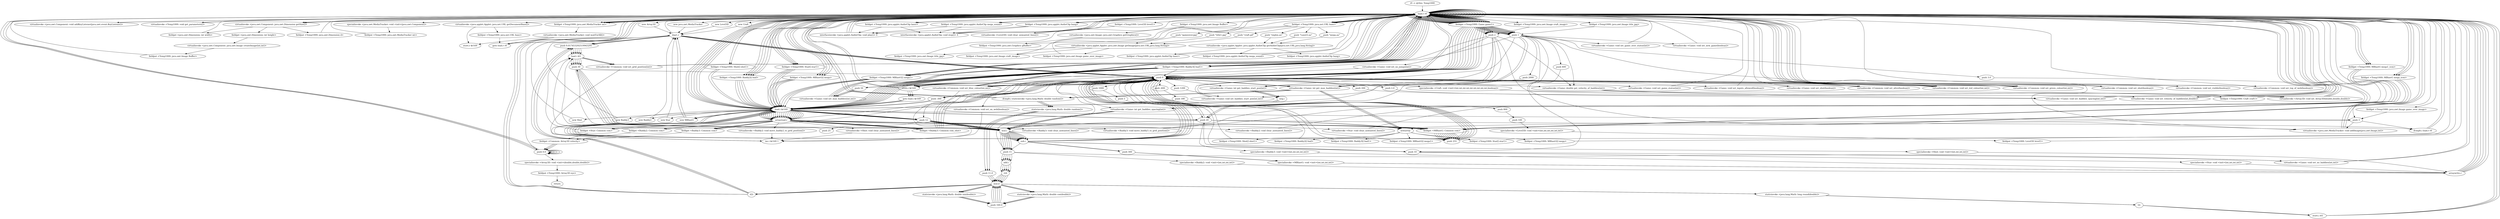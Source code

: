 digraph "" {
    "r0 := @this: Temp1000"
    "load.r r0"
    "r0 := @this: Temp1000"->"load.r r0";
    "load.r r0"->"load.r r0";
    "load.r r0"->"load.r r0";
    "virtualinvoke <java.awt.Component: java.awt.Dimension getSize()>"
    "load.r r0"->"virtualinvoke <java.awt.Component: java.awt.Dimension getSize()>";
    "fieldget <java.awt.Dimension: int width>"
    "virtualinvoke <java.awt.Component: java.awt.Dimension getSize()>"->"fieldget <java.awt.Dimension: int width>";
    "fieldget <java.awt.Dimension: int width>"->"load.r r0";
    "load.r r0"->"virtualinvoke <java.awt.Component: java.awt.Dimension getSize()>";
    "fieldget <java.awt.Dimension: int height>"
    "virtualinvoke <java.awt.Component: java.awt.Dimension getSize()>"->"fieldget <java.awt.Dimension: int height>";
    "virtualinvoke <java.awt.Component: java.awt.Image createImage(int,int)>"
    "fieldget <java.awt.Dimension: int height>"->"virtualinvoke <java.awt.Component: java.awt.Image createImage(int,int)>";
    "fieldput <Temp1000: java.awt.Image Buffer>"
    "virtualinvoke <java.awt.Component: java.awt.Image createImage(int,int)>"->"fieldput <Temp1000: java.awt.Image Buffer>";
    "fieldput <Temp1000: java.awt.Image Buffer>"->"load.r r0";
    "load.r r0"->"load.r r0";
    "fieldget <Temp1000: java.awt.Image Buffer>"
    "load.r r0"->"fieldget <Temp1000: java.awt.Image Buffer>";
    "virtualinvoke <java.awt.Image: java.awt.Graphics getGraphics()>"
    "fieldget <Temp1000: java.awt.Image Buffer>"->"virtualinvoke <java.awt.Image: java.awt.Graphics getGraphics()>";
    "fieldput <Temp1000: java.awt.Graphics gBuffer>"
    "virtualinvoke <java.awt.Image: java.awt.Graphics getGraphics()>"->"fieldput <Temp1000: java.awt.Graphics gBuffer>";
    "fieldput <Temp1000: java.awt.Graphics gBuffer>"->"load.r r0";
    "load.r r0"->"load.r r0";
    "virtualinvoke <java.awt.Component: void addKeyListener(java.awt.event.KeyListener)>"
    "load.r r0"->"virtualinvoke <java.awt.Component: void addKeyListener(java.awt.event.KeyListener)>";
    "virtualinvoke <java.awt.Component: void addKeyListener(java.awt.event.KeyListener)>"->"load.r r0";
    "virtualinvoke <Temp1000: void get_parameters()>"
    "load.r r0"->"virtualinvoke <Temp1000: void get_parameters()>";
    "virtualinvoke <Temp1000: void get_parameters()>"->"load.r r0";
    "new java.awt.MediaTracker"
    "load.r r0"->"new java.awt.MediaTracker";
    "dup1.r"
    "new java.awt.MediaTracker"->"dup1.r";
    "dup1.r"->"load.r r0";
    "specialinvoke <java.awt.MediaTracker: void <init>(java.awt.Component)>"
    "load.r r0"->"specialinvoke <java.awt.MediaTracker: void <init>(java.awt.Component)>";
    "fieldput <Temp1000: java.awt.MediaTracker mt>"
    "specialinvoke <java.awt.MediaTracker: void <init>(java.awt.Component)>"->"fieldput <Temp1000: java.awt.MediaTracker mt>";
    "fieldput <Temp1000: java.awt.MediaTracker mt>"->"load.r r0";
    "load.r r0"->"load.r r0";
    "virtualinvoke <java.applet.Applet: java.net.URL getDocumentBase()>"
    "load.r r0"->"virtualinvoke <java.applet.Applet: java.net.URL getDocumentBase()>";
    "fieldput <Temp1000: java.net.URL base>"
    "virtualinvoke <java.applet.Applet: java.net.URL getDocumentBase()>"->"fieldput <Temp1000: java.net.URL base>";
    "goto load.r r0"
    "fieldput <Temp1000: java.net.URL base>"->"goto load.r r0";
    "goto load.r r0"->"load.r r0";
    "load.r r0"->"load.r r0";
    "load.r r0"->"load.r r0";
    "fieldget <Temp1000: java.net.URL base>"
    "load.r r0"->"fieldget <Temp1000: java.net.URL base>";
    "push \"title1.jpg\""
    "fieldget <Temp1000: java.net.URL base>"->"push \"title1.jpg\"";
    "virtualinvoke <java.applet.Applet: java.awt.Image getImage(java.net.URL,java.lang.String)>"
    "push \"title1.jpg\""->"virtualinvoke <java.applet.Applet: java.awt.Image getImage(java.net.URL,java.lang.String)>";
    "fieldput <Temp1000: java.awt.Image title_jpg>"
    "virtualinvoke <java.applet.Applet: java.awt.Image getImage(java.net.URL,java.lang.String)>"->"fieldput <Temp1000: java.awt.Image title_jpg>";
    "fieldput <Temp1000: java.awt.Image title_jpg>"->"load.r r0";
    "load.r r0"->"load.r r0";
    "load.r r0"->"load.r r0";
    "load.r r0"->"fieldget <Temp1000: java.net.URL base>";
    "push \"craft.gif\""
    "fieldget <Temp1000: java.net.URL base>"->"push \"craft.gif\"";
    "push \"craft.gif\""->"virtualinvoke <java.applet.Applet: java.awt.Image getImage(java.net.URL,java.lang.String)>";
    "fieldput <Temp1000: java.awt.Image craft_image>"
    "virtualinvoke <java.applet.Applet: java.awt.Image getImage(java.net.URL,java.lang.String)>"->"fieldput <Temp1000: java.awt.Image craft_image>";
    "fieldput <Temp1000: java.awt.Image craft_image>"->"load.r r0";
    "load.r r0"->"load.r r0";
    "load.r r0"->"load.r r0";
    "load.r r0"->"fieldget <Temp1000: java.net.URL base>";
    "push \"gameover.jpg\""
    "fieldget <Temp1000: java.net.URL base>"->"push \"gameover.jpg\"";
    "push \"gameover.jpg\""->"virtualinvoke <java.applet.Applet: java.awt.Image getImage(java.net.URL,java.lang.String)>";
    "fieldput <Temp1000: java.awt.Image game_over_image>"
    "virtualinvoke <java.applet.Applet: java.awt.Image getImage(java.net.URL,java.lang.String)>"->"fieldput <Temp1000: java.awt.Image game_over_image>";
    "fieldput <Temp1000: java.awt.Image game_over_image>"->"load.r r0";
    "fieldget <Temp1000: java.awt.MediaTracker mt>"
    "load.r r0"->"fieldget <Temp1000: java.awt.MediaTracker mt>";
    "fieldget <Temp1000: java.awt.MediaTracker mt>"->"load.r r0";
    "fieldget <Temp1000: java.awt.Image title_jpg>"
    "load.r r0"->"fieldget <Temp1000: java.awt.Image title_jpg>";
    "push 1"
    "fieldget <Temp1000: java.awt.Image title_jpg>"->"push 1";
    "virtualinvoke <java.awt.MediaTracker: void addImage(java.awt.Image,int)>"
    "push 1"->"virtualinvoke <java.awt.MediaTracker: void addImage(java.awt.Image,int)>";
    "virtualinvoke <java.awt.MediaTracker: void addImage(java.awt.Image,int)>"->"load.r r0";
    "load.r r0"->"fieldget <Temp1000: java.awt.MediaTracker mt>";
    "fieldget <Temp1000: java.awt.MediaTracker mt>"->"load.r r0";
    "fieldget <Temp1000: java.awt.Image craft_image>"
    "load.r r0"->"fieldget <Temp1000: java.awt.Image craft_image>";
    "push 2"
    "fieldget <Temp1000: java.awt.Image craft_image>"->"push 2";
    "push 2"->"virtualinvoke <java.awt.MediaTracker: void addImage(java.awt.Image,int)>";
    "virtualinvoke <java.awt.MediaTracker: void addImage(java.awt.Image,int)>"->"load.r r0";
    "load.r r0"->"fieldget <Temp1000: java.awt.MediaTracker mt>";
    "fieldget <Temp1000: java.awt.MediaTracker mt>"->"load.r r0";
    "fieldget <Temp1000: java.awt.Image game_over_image>"
    "load.r r0"->"fieldget <Temp1000: java.awt.Image game_over_image>";
    "push 3"
    "fieldget <Temp1000: java.awt.Image game_over_image>"->"push 3";
    "push 3"->"virtualinvoke <java.awt.MediaTracker: void addImage(java.awt.Image,int)>";
    "virtualinvoke <java.awt.MediaTracker: void addImage(java.awt.Image,int)>"->"load.r r0";
    "load.r r0"->"load.r r0";
    "load.r r0"->"load.r r0";
    "load.r r0"->"fieldget <Temp1000: java.net.URL base>";
    "push \"Laser2.au\""
    "fieldget <Temp1000: java.net.URL base>"->"push \"Laser2.au\"";
    "virtualinvoke <java.applet.Applet: java.applet.AudioClip getAudioClip(java.net.URL,java.lang.String)>"
    "push \"Laser2.au\""->"virtualinvoke <java.applet.Applet: java.applet.AudioClip getAudioClip(java.net.URL,java.lang.String)>";
    "fieldput <Temp1000: java.applet.AudioClip laser>"
    "virtualinvoke <java.applet.Applet: java.applet.AudioClip getAudioClip(java.net.URL,java.lang.String)>"->"fieldput <Temp1000: java.applet.AudioClip laser>";
    "fieldput <Temp1000: java.applet.AudioClip laser>"->"load.r r0";
    "load.r r0"->"load.r r0";
    "load.r r0"->"load.r r0";
    "load.r r0"->"fieldget <Temp1000: java.net.URL base>";
    "push \"mega.au\""
    "fieldget <Temp1000: java.net.URL base>"->"push \"mega.au\"";
    "push \"mega.au\""->"virtualinvoke <java.applet.Applet: java.applet.AudioClip getAudioClip(java.net.URL,java.lang.String)>";
    "fieldput <Temp1000: java.applet.AudioClip mega_sound>"
    "virtualinvoke <java.applet.Applet: java.applet.AudioClip getAudioClip(java.net.URL,java.lang.String)>"->"fieldput <Temp1000: java.applet.AudioClip mega_sound>";
    "fieldput <Temp1000: java.applet.AudioClip mega_sound>"->"load.r r0";
    "load.r r0"->"load.r r0";
    "load.r r0"->"load.r r0";
    "load.r r0"->"fieldget <Temp1000: java.net.URL base>";
    "push \"explos.au\""
    "fieldget <Temp1000: java.net.URL base>"->"push \"explos.au\"";
    "push \"explos.au\""->"virtualinvoke <java.applet.Applet: java.applet.AudioClip getAudioClip(java.net.URL,java.lang.String)>";
    "fieldput <Temp1000: java.applet.AudioClip bang>"
    "virtualinvoke <java.applet.Applet: java.applet.AudioClip getAudioClip(java.net.URL,java.lang.String)>"->"fieldput <Temp1000: java.applet.AudioClip bang>";
    "fieldput <Temp1000: java.applet.AudioClip bang>"->"load.r r0";
    "fieldget <Temp1000: java.applet.AudioClip laser>"
    "load.r r0"->"fieldget <Temp1000: java.applet.AudioClip laser>";
    "interfaceinvoke <java.applet.AudioClip: void play()> 0"
    "fieldget <Temp1000: java.applet.AudioClip laser>"->"interfaceinvoke <java.applet.AudioClip: void play()> 0";
    "interfaceinvoke <java.applet.AudioClip: void play()> 0"->"load.r r0";
    "load.r r0"->"fieldget <Temp1000: java.applet.AudioClip laser>";
    "interfaceinvoke <java.applet.AudioClip: void stop()> 0"
    "fieldget <Temp1000: java.applet.AudioClip laser>"->"interfaceinvoke <java.applet.AudioClip: void stop()> 0";
    "interfaceinvoke <java.applet.AudioClip: void stop()> 0"->"load.r r0";
    "fieldget <Temp1000: java.applet.AudioClip mega_sound>"
    "load.r r0"->"fieldget <Temp1000: java.applet.AudioClip mega_sound>";
    "fieldget <Temp1000: java.applet.AudioClip mega_sound>"->"interfaceinvoke <java.applet.AudioClip: void play()> 0";
    "interfaceinvoke <java.applet.AudioClip: void play()> 0"->"load.r r0";
    "load.r r0"->"fieldget <Temp1000: java.applet.AudioClip mega_sound>";
    "fieldget <Temp1000: java.applet.AudioClip mega_sound>"->"interfaceinvoke <java.applet.AudioClip: void stop()> 0";
    "interfaceinvoke <java.applet.AudioClip: void stop()> 0"->"load.r r0";
    "fieldget <Temp1000: java.applet.AudioClip bang>"
    "load.r r0"->"fieldget <Temp1000: java.applet.AudioClip bang>";
    "fieldget <Temp1000: java.applet.AudioClip bang>"->"interfaceinvoke <java.applet.AudioClip: void play()> 0";
    "interfaceinvoke <java.applet.AudioClip: void play()> 0"->"load.r r0";
    "load.r r0"->"fieldget <Temp1000: java.applet.AudioClip bang>";
    "fieldget <Temp1000: java.applet.AudioClip bang>"->"interfaceinvoke <java.applet.AudioClip: void stop()> 0";
    "interfaceinvoke <java.applet.AudioClip: void stop()> 0"->"load.r r0";
    "fieldget <Temp1000: Game game1>"
    "load.r r0"->"fieldget <Temp1000: Game game1>";
    "push 0"
    "fieldget <Temp1000: Game game1>"->"push 0";
    "push 50"
    "push 0"->"push 50";
    "virtualinvoke <Game: void set_max_baddies(int,int)>"
    "push 50"->"virtualinvoke <Game: void set_max_baddies(int,int)>";
    "virtualinvoke <Game: void set_max_baddies(int,int)>"->"load.r r0";
    "load.r r0"->"fieldget <Temp1000: Game game1>";
    "fieldget <Temp1000: Game game1>"->"push 1";
    "push 1"->"push 50";
    "push 50"->"virtualinvoke <Game: void set_max_baddies(int,int)>";
    "virtualinvoke <Game: void set_max_baddies(int,int)>"->"load.r r0";
    "load.r r0"->"fieldget <Temp1000: Game game1>";
    "fieldget <Temp1000: Game game1>"->"push 2";
    "push 2"->"push 50";
    "push 50"->"virtualinvoke <Game: void set_max_baddies(int,int)>";
    "virtualinvoke <Game: void set_max_baddies(int,int)>"->"load.r r0";
    "load.r r0"->"fieldget <Temp1000: Game game1>";
    "fieldget <Temp1000: Game game1>"->"push 0";
    "push 15"
    "push 0"->"push 15";
    "virtualinvoke <Game: void set_no_baddies(int,int)>"
    "push 15"->"virtualinvoke <Game: void set_no_baddies(int,int)>";
    "virtualinvoke <Game: void set_no_baddies(int,int)>"->"load.r r0";
    "load.r r0"->"fieldget <Temp1000: Game game1>";
    "fieldget <Temp1000: Game game1>"->"push 1";
    "push 10"
    "push 1"->"push 10";
    "push 10"->"virtualinvoke <Game: void set_no_baddies(int,int)>";
    "virtualinvoke <Game: void set_no_baddies(int,int)>"->"load.r r0";
    "load.r r0"->"fieldget <Temp1000: Game game1>";
    "fieldget <Temp1000: Game game1>"->"push 0";
    "push 2.0"
    "push 0"->"push 2.0";
    "virtualinvoke <Game: void set_velocity_of_baddies(int,double)>"
    "push 2.0"->"virtualinvoke <Game: void set_velocity_of_baddies(int,double)>";
    "virtualinvoke <Game: void set_velocity_of_baddies(int,double)>"->"load.r r0";
    "load.r r0"->"fieldget <Temp1000: Game game1>";
    "fieldget <Temp1000: Game game1>"->"push 1";
    "push 3.0"
    "push 1"->"push 3.0";
    "push 3.0"->"virtualinvoke <Game: void set_velocity_of_baddies(int,double)>";
    "virtualinvoke <Game: void set_velocity_of_baddies(int,double)>"->"load.r r0";
    "load.r r0"->"fieldget <Temp1000: Game game1>";
    "fieldget <Temp1000: Game game1>"->"push 0";
    "push 1200"
    "push 0"->"push 1200";
    "virtualinvoke <Game: void set_baddies_start_pos(int,int)>"
    "push 1200"->"virtualinvoke <Game: void set_baddies_start_pos(int,int)>";
    "virtualinvoke <Game: void set_baddies_start_pos(int,int)>"->"load.r r0";
    "load.r r0"->"fieldget <Temp1000: Game game1>";
    "fieldget <Temp1000: Game game1>"->"push 1";
    "push 2000"
    "push 1"->"push 2000";
    "push 2000"->"virtualinvoke <Game: void set_baddies_start_pos(int,int)>";
    "virtualinvoke <Game: void set_baddies_start_pos(int,int)>"->"load.r r0";
    "load.r r0"->"fieldget <Temp1000: Game game1>";
    "fieldget <Temp1000: Game game1>"->"push 0";
    "push 200"
    "push 0"->"push 200";
    "virtualinvoke <Game: void set_baddies_spacing(int,int)>"
    "push 200"->"virtualinvoke <Game: void set_baddies_spacing(int,int)>";
    "virtualinvoke <Game: void set_baddies_spacing(int,int)>"->"load.r r0";
    "load.r r0"->"fieldget <Temp1000: Game game1>";
    "fieldget <Temp1000: Game game1>"->"push 1";
    "push 400"
    "push 1"->"push 400";
    "push 400"->"virtualinvoke <Game: void set_baddies_spacing(int,int)>";
    "virtualinvoke <Game: void set_baddies_spacing(int,int)>"->"load.r r0";
    "load.r r0"->"fieldget <Temp1000: Game game1>";
    "fieldget <Temp1000: Game game1>"->"push 0";
    "virtualinvoke <Game: void set_game_status(int)>"
    "push 0"->"virtualinvoke <Game: void set_game_status(int)>";
    "virtualinvoke <Game: void set_game_status(int)>"->"load.r r0";
    "load.r r0"->"fieldget <Temp1000: Game game1>";
    "fieldget <Temp1000: Game game1>"->"push 1";
    "virtualinvoke <Game: void set_game_over_status(int)>"
    "push 1"->"virtualinvoke <Game: void set_game_over_status(int)>";
    "virtualinvoke <Game: void set_game_over_status(int)>"->"load.r r0";
    "load.r r0"->"fieldget <Temp1000: Game game1>";
    "fieldget <Temp1000: Game game1>"->"push 0";
    "virtualinvoke <Game: void set_inputs_allowed(boolean)>"
    "push 0"->"virtualinvoke <Game: void set_inputs_allowed(boolean)>";
    "virtualinvoke <Game: void set_inputs_allowed(boolean)>"->"load.r r0";
    "load.r r0"->"fieldget <Temp1000: Game game1>";
    "fieldget <Temp1000: Game game1>"->"push 1";
    "virtualinvoke <Game: void set_new_game(boolean)>"
    "push 1"->"virtualinvoke <Game: void set_new_game(boolean)>";
    "virtualinvoke <Game: void set_new_game(boolean)>"->"load.r r0";
    "load.r r0"->"fieldget <Temp1000: Game game1>";
    "fieldget <Temp1000: Game game1>"->"push 0";
    "virtualinvoke <Game: void set_shot(boolean)>"
    "push 0"->"virtualinvoke <Game: void set_shot(boolean)>";
    "virtualinvoke <Game: void set_shot(boolean)>"->"load.r r0";
    "load.r r0"->"fieldget <Temp1000: java.awt.MediaTracker mt>";
    "virtualinvoke <java.awt.MediaTracker: void waitForAll()>"
    "fieldget <Temp1000: java.awt.MediaTracker mt>"->"virtualinvoke <java.awt.MediaTracker: void waitForAll()>";
    "virtualinvoke <java.awt.MediaTracker: void waitForAll()>"->"goto load.r r0";
    "goto load.r r0"->"load.r r0";
    "new Level3D"
    "load.r r0"->"new Level3D";
    "new Level3D"->"dup1.r";
    "dup1.r"->"push 0";
    "push 0"->"push 0";
    "push -400"
    "push 0"->"push -400";
    "push 180"
    "push -400"->"push 180";
    "push 800"
    "push 180"->"push 800";
    "push 100"
    "push 800"->"push 100";
    "specialinvoke <Level3D: void <init>(int,int,int,int,int,int)>"
    "push 100"->"specialinvoke <Level3D: void <init>(int,int,int,int,int,int)>";
    "fieldput <Temp1000: Level3D level1>"
    "specialinvoke <Level3D: void <init>(int,int,int,int,int,int)>"->"fieldput <Temp1000: Level3D level1>";
    "fieldput <Temp1000: Level3D level1>"->"load.r r0";
    "fieldget <Temp1000: Level3D level1>"
    "load.r r0"->"fieldget <Temp1000: Level3D level1>";
    "virtualinvoke <Level3D: void clear_unwanted_lines()>"
    "fieldget <Temp1000: Level3D level1>"->"virtualinvoke <Level3D: void clear_unwanted_lines()>";
    "virtualinvoke <Level3D: void clear_unwanted_lines()>"->"load.r r0";
    "load.r r0"->"load.r r0";
    "load.r r0"->"fieldget <Temp1000: Game game1>";
    "fieldget <Temp1000: Game game1>"->"push 0";
    "virtualinvoke <Game: int get_max_baddies(int)>"
    "push 0"->"virtualinvoke <Game: int get_max_baddies(int)>";
    "newarray"
    "virtualinvoke <Game: int get_max_baddies(int)>"->"newarray";
    "fieldput <Temp1000: Star[] star1>"
    "newarray"->"fieldput <Temp1000: Star[] star1>";
    "fieldput <Temp1000: Star[] star1>"->"load.r r0";
    "load.r r0"->"fieldget <Temp1000: Game game1>";
    "fieldget <Temp1000: Game game1>"->"push 2";
    "virtualinvoke <Game: void set_no_jumps(int)>"
    "push 2"->"virtualinvoke <Game: void set_no_jumps(int)>";
    "virtualinvoke <Game: void set_no_jumps(int)>"->"push 0";
    "store.i $r169"
    "push 0"->"store.i $r169";
    "goto load.i $r169"
    "store.i $r169"->"goto load.i $r169";
    "load.i $r169"
    "goto load.i $r169"->"load.i $r169";
    "load.i $r169"->"load.r r0";
    "load.r r0"->"fieldget <Temp1000: Game game1>";
    "fieldget <Temp1000: Game game1>"->"push 0";
    "push 0"->"virtualinvoke <Game: int get_max_baddies(int)>";
    "ifcmplt.i staticinvoke <java.lang.Math: double random()>"
    "virtualinvoke <Game: int get_max_baddies(int)>"->"ifcmplt.i staticinvoke <java.lang.Math: double random()>";
    "ifcmplt.i staticinvoke <java.lang.Math: double random()>"->"load.r r0";
    "load.r r0"->"load.r r0";
    "load.r r0"->"fieldget <Temp1000: Game game1>";
    "fieldget <Temp1000: Game game1>"->"push 1";
    "push 1"->"virtualinvoke <Game: int get_max_baddies(int)>";
    "virtualinvoke <Game: int get_max_baddies(int)>"->"newarray";
    "fieldput <Temp1000: Baddy2[] bad>"
    "newarray"->"fieldput <Temp1000: Baddy2[] bad>";
    "fieldput <Temp1000: Baddy2[] bad>"->"push 0";
    "push 0"->"store.i $r169";
    "store.i $r169"->"goto load.i $r169";
    "goto load.i $r169"->"load.i $r169";
    "load.i $r169"->"load.r r0";
    "load.r r0"->"fieldget <Temp1000: Game game1>";
    "fieldget <Temp1000: Game game1>"->"push 1";
    "push 1"->"virtualinvoke <Game: int get_max_baddies(int)>";
    "virtualinvoke <Game: int get_max_baddies(int)>"->"ifcmplt.i staticinvoke <java.lang.Math: double random()>";
    "ifcmplt.i staticinvoke <java.lang.Math: double random()>"->"load.r r0";
    "load.r r0"->"load.r r0";
    "load.r r0"->"fieldget <Temp1000: Game game1>";
    "fieldget <Temp1000: Game game1>"->"push 2";
    "push 2"->"virtualinvoke <Game: int get_max_baddies(int)>";
    "virtualinvoke <Game: int get_max_baddies(int)>"->"newarray";
    "fieldput <Temp1000: Baddy3[] bad1>"
    "newarray"->"fieldput <Temp1000: Baddy3[] bad1>";
    "fieldput <Temp1000: Baddy3[] bad1>"->"push 0";
    "push 0"->"store.i $r169";
    "store.i $r169"->"goto load.i $r169";
    "goto load.i $r169"->"load.i $r169";
    "load.i $r169"->"load.r r0";
    "load.r r0"->"fieldget <Temp1000: Game game1>";
    "fieldget <Temp1000: Game game1>"->"push 2";
    "push 2"->"virtualinvoke <Game: int get_max_baddies(int)>";
    "virtualinvoke <Game: int get_max_baddies(int)>"->"ifcmplt.i staticinvoke <java.lang.Math: double random()>";
    "ifcmplt.i staticinvoke <java.lang.Math: double random()>"->"load.r r0";
    "fieldget <Temp1000: Baddy3[] bad1>"
    "load.r r0"->"fieldget <Temp1000: Baddy3[] bad1>";
    "fieldget <Temp1000: Baddy3[] bad1>"->"push 0";
    "arrayread.r"
    "push 0"->"arrayread.r";
    "fieldget <Baddy3: Common com>"
    "arrayread.r"->"fieldget <Baddy3: Common com>";
    "fieldget <Baddy3: Common com>"->"push 0";
    "virtualinvoke <Common: void set_alive(boolean)>"
    "push 0"->"virtualinvoke <Common: void set_alive(boolean)>";
    "virtualinvoke <Common: void set_alive(boolean)>"->"load.r r0";
    "push 20"
    "load.r r0"->"push 20";
    "push 20"->"newarray";
    "fieldput <Temp1000: MBlastG[] mega>"
    "newarray"->"fieldput <Temp1000: MBlastG[] mega>";
    "fieldput <Temp1000: MBlastG[] mega>"->"load.r r0";
    "load.r r0"->"push 20";
    "push 20"->"newarray";
    "fieldput <Temp1000: MBlastG[] mega1>"
    "newarray"->"fieldput <Temp1000: MBlastG[] mega1>";
    "fieldput <Temp1000: MBlastG[] mega1>"->"push 0";
    "push 0"->"store.i $r169";
    "store.i $r169"->"load.r r0";
    "fieldget <Temp1000: MBlastG[] mega>"
    "load.r r0"->"fieldget <Temp1000: MBlastG[] mega>";
    "fieldget <Temp1000: MBlastG[] mega>"->"load.i $r169";
    "new MBlastG"
    "load.i $r169"->"new MBlastG";
    "new MBlastG"->"dup1.r";
    "dup1.r"->"push 0";
    "push 0"->"push 0";
    "push -300"
    "push 0"->"push -300";
    "push -300"->"load.i $r169";
    "load.i $r169"->"push 20";
    "mul.i"
    "push 20"->"mul.i";
    "sub.i"
    "mul.i"->"sub.i";
    "push 300"
    "sub.i"->"push 300";
    "specialinvoke <MBlastG: void <init>(int,int,int,int)>"
    "push 300"->"specialinvoke <MBlastG: void <init>(int,int,int,int)>";
    "arraywrite.r"
    "specialinvoke <MBlastG: void <init>(int,int,int,int)>"->"arraywrite.r";
    "arraywrite.r"->"load.r r0";
    "fieldget <Temp1000: MBlastG[] mega1>"
    "load.r r0"->"fieldget <Temp1000: MBlastG[] mega1>";
    "fieldget <Temp1000: MBlastG[] mega1>"->"load.i $r169";
    "load.i $r169"->"new MBlastG";
    "new MBlastG"->"dup1.r";
    "dup1.r"->"push 0";
    "push 0"->"push 0";
    "push 0"->"push -300";
    "push -300"->"load.i $r169";
    "load.i $r169"->"push 20";
    "push 20"->"mul.i";
    "mul.i"->"sub.i";
    "sub.i"->"push 300";
    "push 300"->"specialinvoke <MBlastG: void <init>(int,int,int,int)>";
    "specialinvoke <MBlastG: void <init>(int,int,int,int)>"->"arraywrite.r";
    "arraywrite.r"->"load.r r0";
    "load.r r0"->"fieldget <Temp1000: MBlastG[] mega>";
    "fieldget <Temp1000: MBlastG[] mega>"->"load.i $r169";
    "load.i $r169"->"arrayread.r";
    "fieldget <MBlastG: Common com>"
    "arrayread.r"->"fieldget <MBlastG: Common com>";
    "push 255"
    "fieldget <MBlastG: Common com>"->"push 255";
    "push 255"->"load.i $r169";
    "push 12"
    "load.i $r169"->"push 12";
    "push 12"->"mul.i";
    "mul.i"->"sub.i";
    "sub.i"->"push 0";
    "virtualinvoke <Common: void set_red_colour(int,int)>"
    "push 0"->"virtualinvoke <Common: void set_red_colour(int,int)>";
    "virtualinvoke <Common: void set_red_colour(int,int)>"->"load.r r0";
    "load.r r0"->"fieldget <Temp1000: MBlastG[] mega>";
    "fieldget <Temp1000: MBlastG[] mega>"->"load.i $r169";
    "load.i $r169"->"arrayread.r";
    "arrayread.r"->"fieldget <MBlastG: Common com>";
    "fieldget <MBlastG: Common com>"->"push 255";
    "push 255"->"load.i $r169";
    "load.i $r169"->"push 12";
    "push 12"->"mul.i";
    "mul.i"->"sub.i";
    "sub.i"->"push 0";
    "virtualinvoke <Common: void set_green_colour(int,int)>"
    "push 0"->"virtualinvoke <Common: void set_green_colour(int,int)>";
    "virtualinvoke <Common: void set_green_colour(int,int)>"->"load.r r0";
    "load.r r0"->"fieldget <Temp1000: MBlastG[] mega>";
    "fieldget <Temp1000: MBlastG[] mega>"->"load.i $r169";
    "load.i $r169"->"arrayread.r";
    "arrayread.r"->"fieldget <MBlastG: Common com>";
    "fieldget <MBlastG: Common com>"->"push 255";
    "push 255"->"load.i $r169";
    "load.i $r169"->"push 12";
    "push 12"->"mul.i";
    "mul.i"->"sub.i";
    "sub.i"->"push 0";
    "virtualinvoke <Common: void set_blue_colour(int,int)>"
    "push 0"->"virtualinvoke <Common: void set_blue_colour(int,int)>";
    "virtualinvoke <Common: void set_blue_colour(int,int)>"->"load.r r0";
    "load.r r0"->"fieldget <Temp1000: MBlastG[] mega1>";
    "fieldget <Temp1000: MBlastG[] mega1>"->"load.i $r169";
    "load.i $r169"->"arrayread.r";
    "arrayread.r"->"fieldget <MBlastG: Common com>";
    "fieldget <MBlastG: Common com>"->"push 255";
    "push 255"->"load.i $r169";
    "load.i $r169"->"push 12";
    "push 12"->"mul.i";
    "mul.i"->"sub.i";
    "sub.i"->"push 0";
    "push 0"->"virtualinvoke <Common: void set_red_colour(int,int)>";
    "virtualinvoke <Common: void set_red_colour(int,int)>"->"load.r r0";
    "load.r r0"->"fieldget <Temp1000: MBlastG[] mega1>";
    "fieldget <Temp1000: MBlastG[] mega1>"->"load.i $r169";
    "load.i $r169"->"arrayread.r";
    "arrayread.r"->"fieldget <MBlastG: Common com>";
    "fieldget <MBlastG: Common com>"->"push 255";
    "push 255"->"load.i $r169";
    "load.i $r169"->"push 12";
    "push 12"->"mul.i";
    "mul.i"->"sub.i";
    "sub.i"->"push 0";
    "push 0"->"virtualinvoke <Common: void set_green_colour(int,int)>";
    "virtualinvoke <Common: void set_green_colour(int,int)>"->"load.r r0";
    "load.r r0"->"fieldget <Temp1000: MBlastG[] mega1>";
    "fieldget <Temp1000: MBlastG[] mega1>"->"load.i $r169";
    "load.i $r169"->"arrayread.r";
    "arrayread.r"->"fieldget <MBlastG: Common com>";
    "fieldget <MBlastG: Common com>"->"push 255";
    "push 255"->"load.i $r169";
    "load.i $r169"->"push 12";
    "push 12"->"mul.i";
    "mul.i"->"sub.i";
    "sub.i"->"push 0";
    "push 0"->"virtualinvoke <Common: void set_blue_colour(int,int)>";
    "inc.i $r169 1"
    "virtualinvoke <Common: void set_blue_colour(int,int)>"->"inc.i $r169 1";
    "inc.i $r169 1"->"load.i $r169";
    "load.i $r169"->"push 20";
    "ifcmplt.i load.r r0"
    "push 20"->"ifcmplt.i load.r r0";
    "ifcmplt.i load.r r0"->"load.r r0";
    "fieldget <Temp1000: MBlastG mega_icon>"
    "load.r r0"->"fieldget <Temp1000: MBlastG mega_icon>";
    "fieldget <Temp1000: MBlastG mega_icon>"->"fieldget <MBlastG: Common com>";
    "fieldget <MBlastG: Common com>"->"push 255";
    "push 255"->"push 0";
    "push 0"->"virtualinvoke <Common: void set_red_colour(int,int)>";
    "virtualinvoke <Common: void set_red_colour(int,int)>"->"load.r r0";
    "load.r r0"->"fieldget <Temp1000: MBlastG mega_icon>";
    "fieldget <Temp1000: MBlastG mega_icon>"->"fieldget <MBlastG: Common com>";
    "fieldget <MBlastG: Common com>"->"push 255";
    "push 255"->"push 0";
    "push 0"->"virtualinvoke <Common: void set_green_colour(int,int)>";
    "virtualinvoke <Common: void set_green_colour(int,int)>"->"load.r r0";
    "load.r r0"->"fieldget <Temp1000: MBlastG mega_icon>";
    "fieldget <Temp1000: MBlastG mega_icon>"->"fieldget <MBlastG: Common com>";
    "fieldget <MBlastG: Common com>"->"push 255";
    "push 255"->"push 0";
    "push 0"->"virtualinvoke <Common: void set_blue_colour(int,int)>";
    "virtualinvoke <Common: void set_blue_colour(int,int)>"->"load.r r0";
    "fieldget <Temp1000: MBlastG mega1_icon>"
    "load.r r0"->"fieldget <Temp1000: MBlastG mega1_icon>";
    "fieldget <Temp1000: MBlastG mega1_icon>"->"fieldget <MBlastG: Common com>";
    "fieldget <MBlastG: Common com>"->"push 255";
    "push 255"->"push 0";
    "push 0"->"virtualinvoke <Common: void set_red_colour(int,int)>";
    "virtualinvoke <Common: void set_red_colour(int,int)>"->"load.r r0";
    "load.r r0"->"fieldget <Temp1000: MBlastG mega1_icon>";
    "fieldget <Temp1000: MBlastG mega1_icon>"->"fieldget <MBlastG: Common com>";
    "fieldget <MBlastG: Common com>"->"push 255";
    "push 255"->"push 0";
    "push 0"->"virtualinvoke <Common: void set_green_colour(int,int)>";
    "virtualinvoke <Common: void set_green_colour(int,int)>"->"load.r r0";
    "load.r r0"->"fieldget <Temp1000: MBlastG mega1_icon>";
    "fieldget <Temp1000: MBlastG mega1_icon>"->"fieldget <MBlastG: Common com>";
    "fieldget <MBlastG: Common com>"->"push 255";
    "push 255"->"push 0";
    "push 0"->"virtualinvoke <Common: void set_blue_colour(int,int)>";
    "virtualinvoke <Common: void set_blue_colour(int,int)>"->"load.r r0";
    "load.r r0"->"push 3";
    "push 3"->"newarray";
    "fieldput <Temp1000: Shot[] shot1>"
    "newarray"->"fieldput <Temp1000: Shot[] shot1>";
    "fieldput <Temp1000: Shot[] shot1>"->"push 0";
    "push 0"->"store.i $r169";
    "store.i $r169"->"load.r r0";
    "fieldget <Temp1000: Shot[] shot1>"
    "load.r r0"->"fieldget <Temp1000: Shot[] shot1>";
    "fieldget <Temp1000: Shot[] shot1>"->"load.i $r169";
    "new Shot"
    "load.i $r169"->"new Shot";
    "new Shot"->"dup1.r";
    "dup1.r"->"push 0";
    "push 0"->"push 0";
    "push 1000"
    "push 0"->"push 1000";
    "push 5"
    "push 1000"->"push 5";
    "specialinvoke <Shot: void <init>(int,int,int,int)>"
    "push 5"->"specialinvoke <Shot: void <init>(int,int,int,int)>";
    "specialinvoke <Shot: void <init>(int,int,int,int)>"->"arraywrite.r";
    "arraywrite.r"->"load.r r0";
    "load.r r0"->"fieldget <Temp1000: Shot[] shot1>";
    "fieldget <Temp1000: Shot[] shot1>"->"load.i $r169";
    "load.i $r169"->"arrayread.r";
    "virtualinvoke <Shot: void clear_unwanted_lines()>"
    "arrayread.r"->"virtualinvoke <Shot: void clear_unwanted_lines()>";
    "virtualinvoke <Shot: void clear_unwanted_lines()>"->"inc.i $r169 1";
    "inc.i $r169 1"->"load.i $r169";
    "load.i $r169"->"push 3";
    "push 3"->"ifcmplt.i load.r r0";
    "ifcmplt.i load.r r0"->"load.r r0";
    "new Craft"
    "load.r r0"->"new Craft";
    "new Craft"->"dup1.r";
    "dup1.r"->"push 0";
    "push 0"->"push 0";
    "push 0"->"push 0";
    "push 0"->"push 12";
    "push 25"
    "push 12"->"push 25";
    "push 30"
    "push 25"->"push 30";
    "push 30"->"push 0";
    "push 0"->"push 20";
    "push 20"->"push 0";
    "push 0"->"push 0";
    "specialinvoke <Craft: void <init>(int,int,int,int,int,int,int,int,int,boolean)>"
    "push 0"->"specialinvoke <Craft: void <init>(int,int,int,int,int,int,int,int,int,boolean)>";
    "fieldput <Temp1000: Craft craft1>"
    "specialinvoke <Craft: void <init>(int,int,int,int,int,int,int,int,int,boolean)>"->"fieldput <Temp1000: Craft craft1>";
    "fieldput <Temp1000: Craft craft1>"->"load.r r0";
    "load.r r0"->"load.r r0";
    "load.r r0"->"virtualinvoke <java.awt.Component: java.awt.Dimension getSize()>";
    "fieldput <Temp1000: java.awt.Dimension d>"
    "virtualinvoke <java.awt.Component: java.awt.Dimension getSize()>"->"fieldput <Temp1000: java.awt.Dimension d>";
    "fieldput <Temp1000: java.awt.Dimension d>"->"load.r r0";
    "new Array3D"
    "load.r r0"->"new Array3D";
    "new Array3D"->"dup1.r";
    "push 0.0"
    "dup1.r"->"push 0.0";
    "push 0.0"->"push 0.0";
    "push 0.0"->"push 0.0";
    "specialinvoke <Array3D: void <init>(double,double,double)>"
    "push 0.0"->"specialinvoke <Array3D: void <init>(double,double,double)>";
    "fieldput <Temp1000: Array3D eye>"
    "specialinvoke <Array3D: void <init>(double,double,double)>"->"fieldput <Temp1000: Array3D eye>";
    "return"
    "fieldput <Temp1000: Array3D eye>"->"return";
    "staticinvoke <java.lang.Math: double random()>"
    "ifcmplt.i staticinvoke <java.lang.Math: double random()>"->"staticinvoke <java.lang.Math: double random()>";
    "push 11.0"
    "staticinvoke <java.lang.Math: double random()>"->"push 11.0";
    "mul.d"
    "push 11.0"->"mul.d";
    "staticinvoke <java.lang.Math: long round(double)>"
    "mul.d"->"staticinvoke <java.lang.Math: long round(double)>";
    "l2i"
    "staticinvoke <java.lang.Math: long round(double)>"->"l2i";
    "store.i i61"
    "l2i"->"store.i i61";
    "store.i i61"->"load.r r0";
    "load.r r0"->"fieldget <Temp1000: Baddy3[] bad1>";
    "fieldget <Temp1000: Baddy3[] bad1>"->"load.i $r169";
    "new Baddy3"
    "load.i $r169"->"new Baddy3";
    "new Baddy3"->"dup1.r";
    "push 0.017453292519943295"
    "dup1.r"->"push 0.017453292519943295";
    "load.i i61"
    "push 0.017453292519943295"->"load.i i61";
    "load.i i61"->"push 30";
    "push 30"->"mul.i";
    "mul.i"->"push 15";
    "add.i"
    "push 15"->"add.i";
    "i2d"
    "add.i"->"i2d";
    "i2d"->"mul.d";
    "staticinvoke <java.lang.Math: double sin(double)>"
    "mul.d"->"staticinvoke <java.lang.Math: double sin(double)>";
    "push 160.0"
    "staticinvoke <java.lang.Math: double sin(double)>"->"push 160.0";
    "push 160.0"->"mul.d";
    "d2i"
    "mul.d"->"d2i";
    "d2i"->"push 0.017453292519943295";
    "push 0.017453292519943295"->"load.i i61";
    "load.i i61"->"push 30";
    "push 30"->"mul.i";
    "mul.i"->"push 15";
    "push 15"->"add.i";
    "add.i"->"i2d";
    "i2d"->"mul.d";
    "staticinvoke <java.lang.Math: double cos(double)>"
    "mul.d"->"staticinvoke <java.lang.Math: double cos(double)>";
    "staticinvoke <java.lang.Math: double cos(double)>"->"push 160.0";
    "push 160.0"->"mul.d";
    "mul.d"->"d2i";
    "d2i"->"load.r r0";
    "load.r r0"->"fieldget <Temp1000: Game game1>";
    "fieldget <Temp1000: Game game1>"->"push 2";
    "virtualinvoke <Game: int get_baddies_start_pos(int)>"
    "push 2"->"virtualinvoke <Game: int get_baddies_start_pos(int)>";
    "neg.i"
    "virtualinvoke <Game: int get_baddies_start_pos(int)>"->"neg.i";
    "neg.i"->"load.i $r169";
    "load.i $r169"->"load.r r0";
    "load.r r0"->"fieldget <Temp1000: Game game1>";
    "fieldget <Temp1000: Game game1>"->"push 2";
    "virtualinvoke <Game: int get_baddies_spacing(int)>"
    "push 2"->"virtualinvoke <Game: int get_baddies_spacing(int)>";
    "virtualinvoke <Game: int get_baddies_spacing(int)>"->"mul.i";
    "mul.i"->"sub.i";
    "sub.i"->"push 10";
    "push 10"->"push 20";
    "specialinvoke <Baddy3: void <init>(int,int,int,int,int)>"
    "push 20"->"specialinvoke <Baddy3: void <init>(int,int,int,int,int)>";
    "specialinvoke <Baddy3: void <init>(int,int,int,int,int)>"->"arraywrite.r";
    "arraywrite.r"->"load.r r0";
    "load.r r0"->"fieldget <Temp1000: Baddy3[] bad1>";
    "fieldget <Temp1000: Baddy3[] bad1>"->"load.i $r169";
    "load.i $r169"->"arrayread.r";
    "virtualinvoke <Baddy3: void clear_unwanted_lines()>"
    "arrayread.r"->"virtualinvoke <Baddy3: void clear_unwanted_lines()>";
    "virtualinvoke <Baddy3: void clear_unwanted_lines()>"->"load.r r0";
    "load.r r0"->"fieldget <Temp1000: Baddy3[] bad1>";
    "fieldget <Temp1000: Baddy3[] bad1>"->"load.i $r169";
    "load.i $r169"->"arrayread.r";
    "arrayread.r"->"fieldget <Baddy3: Common com>";
    "fieldget <Common: Array3D velocity>"
    "fieldget <Baddy3: Common com>"->"fieldget <Common: Array3D velocity>";
    "fieldget <Common: Array3D velocity>"->"push 0.0";
    "push 0.0"->"push 0.0";
    "push 0.0"->"load.r r0";
    "load.r r0"->"fieldget <Temp1000: Game game1>";
    "fieldget <Temp1000: Game game1>"->"push 2";
    "virtualinvoke <Game: double get_velocity_of_baddies(int)>"
    "push 2"->"virtualinvoke <Game: double get_velocity_of_baddies(int)>";
    "virtualinvoke <Array3D: void set_Array3D(double,double,double)>"
    "virtualinvoke <Game: double get_velocity_of_baddies(int)>"->"virtualinvoke <Array3D: void set_Array3D(double,double,double)>";
    "virtualinvoke <Array3D: void set_Array3D(double,double,double)>"->"load.r r0";
    "load.r r0"->"fieldget <Temp1000: Baddy3[] bad1>";
    "fieldget <Temp1000: Baddy3[] bad1>"->"load.i $r169";
    "load.i $r169"->"arrayread.r";
    "arrayread.r"->"fieldget <Baddy3: Common com>";
    "fieldget <Baddy3: Common com>"->"load.i i61";
    "virtualinvoke <Common: void set_grid_position(int)>"
    "load.i i61"->"virtualinvoke <Common: void set_grid_position(int)>";
    "virtualinvoke <Common: void set_grid_position(int)>"->"load.r r0";
    "load.r r0"->"fieldget <Temp1000: Baddy3[] bad1>";
    "fieldget <Temp1000: Baddy3[] bad1>"->"load.i $r169";
    "load.i $r169"->"arrayread.r";
    "virtualinvoke <Baddy3: void move_baddy3_to_grid_position()>"
    "arrayread.r"->"virtualinvoke <Baddy3: void move_baddy3_to_grid_position()>";
    "virtualinvoke <Baddy3: void move_baddy3_to_grid_position()>"->"load.r r0";
    "load.r r0"->"fieldget <Temp1000: Baddy3[] bad1>";
    "fieldget <Temp1000: Baddy3[] bad1>"->"load.i $r169";
    "load.i $r169"->"arrayread.r";
    "fieldget <Baddy3: Common com_shot>"
    "arrayread.r"->"fieldget <Baddy3: Common com_shot>";
    "fieldget <Baddy3: Common com_shot>"->"push 0";
    "virtualinvoke <Common: void set_shot(boolean)>"
    "push 0"->"virtualinvoke <Common: void set_shot(boolean)>";
    "virtualinvoke <Common: void set_shot(boolean)>"->"load.r r0";
    "load.r r0"->"fieldget <Temp1000: Baddy3[] bad1>";
    "fieldget <Temp1000: Baddy3[] bad1>"->"load.i $r169";
    "load.i $r169"->"arrayread.r";
    "arrayread.r"->"fieldget <Baddy3: Common com_shot>";
    "fieldget <Baddy3: Common com_shot>"->"push 0";
    "push 0"->"virtualinvoke <Common: void set_alive(boolean)>";
    "virtualinvoke <Common: void set_alive(boolean)>"->"load.r r0";
    "load.r r0"->"fieldget <Temp1000: Baddy3[] bad1>";
    "fieldget <Temp1000: Baddy3[] bad1>"->"load.i $r169";
    "load.i $r169"->"arrayread.r";
    "arrayread.r"->"fieldget <Baddy3: Common com_shot>";
    "fieldget <Baddy3: Common com_shot>"->"push 0";
    "virtualinvoke <Common: void set_visible(boolean)>"
    "push 0"->"virtualinvoke <Common: void set_visible(boolean)>";
    "virtualinvoke <Common: void set_visible(boolean)>"->"load.r r0";
    "load.r r0"->"fieldget <Temp1000: Baddy3[] bad1>";
    "fieldget <Temp1000: Baddy3[] bad1>"->"load.i $r169";
    "load.i $r169"->"arrayread.r";
    "arrayread.r"->"fieldget <Baddy3: Common com_shot>";
    "fieldget <Baddy3: Common com_shot>"->"push 0";
    "virtualinvoke <Common: void set_top_of_web(boolean)>"
    "push 0"->"virtualinvoke <Common: void set_top_of_web(boolean)>";
    "virtualinvoke <Common: void set_top_of_web(boolean)>"->"load.r r0";
    "load.r r0"->"fieldget <Temp1000: Baddy3[] bad1>";
    "fieldget <Temp1000: Baddy3[] bad1>"->"load.i $r169";
    "load.i $r169"->"arrayread.r";
    "arrayread.r"->"fieldget <Baddy3: Common com_shot>";
    "fieldget <Baddy3: Common com_shot>"->"push 0";
    "virtualinvoke <Common: void set_on_web(boolean)>"
    "push 0"->"virtualinvoke <Common: void set_on_web(boolean)>";
    "virtualinvoke <Common: void set_on_web(boolean)>"->"inc.i $r169 1";
    "ifcmplt.i staticinvoke <java.lang.Math: double random()>"->"staticinvoke <java.lang.Math: double random()>";
    "staticinvoke <java.lang.Math: double random()>"->"push 11.0";
    "push 11.0"->"mul.d";
    "mul.d"->"staticinvoke <java.lang.Math: long round(double)>";
    "staticinvoke <java.lang.Math: long round(double)>"->"l2i";
    "l2i"->"store.i i61";
    "store.i i61"->"load.r r0";
    "fieldget <Temp1000: Baddy2[] bad>"
    "load.r r0"->"fieldget <Temp1000: Baddy2[] bad>";
    "fieldget <Temp1000: Baddy2[] bad>"->"load.i $r169";
    "new Baddy2"
    "load.i $r169"->"new Baddy2";
    "new Baddy2"->"dup1.r";
    "dup1.r"->"push 0.017453292519943295";
    "push 0.017453292519943295"->"load.i i61";
    "load.i i61"->"push 30";
    "push 30"->"mul.i";
    "mul.i"->"push 15";
    "push 15"->"add.i";
    "add.i"->"i2d";
    "i2d"->"mul.d";
    "mul.d"->"staticinvoke <java.lang.Math: double sin(double)>";
    "staticinvoke <java.lang.Math: double sin(double)>"->"push 160.0";
    "push 160.0"->"mul.d";
    "mul.d"->"d2i";
    "d2i"->"push 0.017453292519943295";
    "push 0.017453292519943295"->"load.i i61";
    "load.i i61"->"push 30";
    "push 30"->"mul.i";
    "mul.i"->"push 15";
    "push 15"->"add.i";
    "add.i"->"i2d";
    "i2d"->"mul.d";
    "mul.d"->"staticinvoke <java.lang.Math: double cos(double)>";
    "staticinvoke <java.lang.Math: double cos(double)>"->"push 160.0";
    "push 160.0"->"mul.d";
    "mul.d"->"d2i";
    "d2i"->"load.r r0";
    "load.r r0"->"fieldget <Temp1000: Game game1>";
    "fieldget <Temp1000: Game game1>"->"push 1";
    "push 1"->"virtualinvoke <Game: int get_baddies_start_pos(int)>";
    "virtualinvoke <Game: int get_baddies_start_pos(int)>"->"neg.i";
    "neg.i"->"load.i $r169";
    "load.i $r169"->"load.r r0";
    "load.r r0"->"fieldget <Temp1000: Game game1>";
    "fieldget <Temp1000: Game game1>"->"push 1";
    "push 1"->"virtualinvoke <Game: int get_baddies_spacing(int)>";
    "virtualinvoke <Game: int get_baddies_spacing(int)>"->"mul.i";
    "mul.i"->"sub.i";
    "sub.i"->"push 15";
    "specialinvoke <Baddy2: void <init>(int,int,int,int)>"
    "push 15"->"specialinvoke <Baddy2: void <init>(int,int,int,int)>";
    "specialinvoke <Baddy2: void <init>(int,int,int,int)>"->"arraywrite.r";
    "arraywrite.r"->"load.r r0";
    "load.r r0"->"fieldget <Temp1000: Baddy2[] bad>";
    "fieldget <Temp1000: Baddy2[] bad>"->"load.i $r169";
    "load.i $r169"->"arrayread.r";
    "virtualinvoke <Baddy2: void clear_unwanted_lines()>"
    "arrayread.r"->"virtualinvoke <Baddy2: void clear_unwanted_lines()>";
    "virtualinvoke <Baddy2: void clear_unwanted_lines()>"->"load.r r0";
    "load.r r0"->"fieldget <Temp1000: Baddy2[] bad>";
    "fieldget <Temp1000: Baddy2[] bad>"->"load.i $r169";
    "load.i $r169"->"arrayread.r";
    "fieldget <Baddy2: Common com>"
    "arrayread.r"->"fieldget <Baddy2: Common com>";
    "fieldget <Baddy2: Common com>"->"fieldget <Common: Array3D velocity>";
    "fieldget <Common: Array3D velocity>"->"push 0.0";
    "push 0.0"->"push 0.0";
    "push 0.0"->"load.r r0";
    "load.r r0"->"fieldget <Temp1000: Game game1>";
    "fieldget <Temp1000: Game game1>"->"push 1";
    "push 1"->"virtualinvoke <Game: double get_velocity_of_baddies(int)>";
    "virtualinvoke <Game: double get_velocity_of_baddies(int)>"->"virtualinvoke <Array3D: void set_Array3D(double,double,double)>";
    "virtualinvoke <Array3D: void set_Array3D(double,double,double)>"->"load.r r0";
    "load.r r0"->"fieldget <Temp1000: Baddy2[] bad>";
    "fieldget <Temp1000: Baddy2[] bad>"->"load.i $r169";
    "load.i $r169"->"arrayread.r";
    "arrayread.r"->"fieldget <Baddy2: Common com>";
    "fieldget <Baddy2: Common com>"->"load.i i61";
    "load.i i61"->"virtualinvoke <Common: void set_grid_position(int)>";
    "virtualinvoke <Common: void set_grid_position(int)>"->"load.r r0";
    "load.r r0"->"fieldget <Temp1000: Baddy2[] bad>";
    "fieldget <Temp1000: Baddy2[] bad>"->"load.i $r169";
    "load.i $r169"->"arrayread.r";
    "virtualinvoke <Baddy2: void move_baddy2_to_grid_position()>"
    "arrayread.r"->"virtualinvoke <Baddy2: void move_baddy2_to_grid_position()>";
    "virtualinvoke <Baddy2: void move_baddy2_to_grid_position()>"->"inc.i $r169 1";
    "ifcmplt.i staticinvoke <java.lang.Math: double random()>"->"staticinvoke <java.lang.Math: double random()>";
    "staticinvoke <java.lang.Math: double random()>"->"push 11.0";
    "push 11.0"->"mul.d";
    "mul.d"->"staticinvoke <java.lang.Math: long round(double)>";
    "staticinvoke <java.lang.Math: long round(double)>"->"l2i";
    "l2i"->"store.i i61";
    "store.i i61"->"load.r r0";
    "fieldget <Temp1000: Star[] star1>"
    "load.r r0"->"fieldget <Temp1000: Star[] star1>";
    "fieldget <Temp1000: Star[] star1>"->"load.i $r169";
    "new Star"
    "load.i $r169"->"new Star";
    "new Star"->"dup1.r";
    "dup1.r"->"push 0.017453292519943295";
    "push 0.017453292519943295"->"load.i i61";
    "load.i i61"->"push 30";
    "push 30"->"mul.i";
    "mul.i"->"push 15";
    "push 15"->"add.i";
    "add.i"->"i2d";
    "i2d"->"mul.d";
    "mul.d"->"staticinvoke <java.lang.Math: double sin(double)>";
    "staticinvoke <java.lang.Math: double sin(double)>"->"push 160.0";
    "push 160.0"->"mul.d";
    "mul.d"->"d2i";
    "d2i"->"push 0.017453292519943295";
    "push 0.017453292519943295"->"load.i i61";
    "load.i i61"->"push 30";
    "push 30"->"mul.i";
    "mul.i"->"push 15";
    "push 15"->"add.i";
    "add.i"->"i2d";
    "i2d"->"mul.d";
    "mul.d"->"staticinvoke <java.lang.Math: double cos(double)>";
    "staticinvoke <java.lang.Math: double cos(double)>"->"push 160.0";
    "push 160.0"->"mul.d";
    "mul.d"->"d2i";
    "d2i"->"load.r r0";
    "load.r r0"->"fieldget <Temp1000: Game game1>";
    "fieldget <Temp1000: Game game1>"->"push 0";
    "push 0"->"virtualinvoke <Game: int get_baddies_start_pos(int)>";
    "virtualinvoke <Game: int get_baddies_start_pos(int)>"->"neg.i";
    "neg.i"->"load.i $r169";
    "load.i $r169"->"load.r r0";
    "load.r r0"->"fieldget <Temp1000: Game game1>";
    "fieldget <Temp1000: Game game1>"->"push 0";
    "push 0"->"virtualinvoke <Game: int get_baddies_spacing(int)>";
    "virtualinvoke <Game: int get_baddies_spacing(int)>"->"mul.i";
    "mul.i"->"sub.i";
    "sub.i"->"push 10";
    "specialinvoke <Star: void <init>(int,int,int,int)>"
    "push 10"->"specialinvoke <Star: void <init>(int,int,int,int)>";
    "specialinvoke <Star: void <init>(int,int,int,int)>"->"arraywrite.r";
    "arraywrite.r"->"load.r r0";
    "load.r r0"->"fieldget <Temp1000: Star[] star1>";
    "fieldget <Temp1000: Star[] star1>"->"load.i $r169";
    "load.i $r169"->"arrayread.r";
    "virtualinvoke <Star: void clear_unwanted_lines()>"
    "arrayread.r"->"virtualinvoke <Star: void clear_unwanted_lines()>";
    "virtualinvoke <Star: void clear_unwanted_lines()>"->"load.r r0";
    "load.r r0"->"fieldget <Temp1000: Star[] star1>";
    "fieldget <Temp1000: Star[] star1>"->"load.i $r169";
    "load.i $r169"->"arrayread.r";
    "fieldget <Star: Common com>"
    "arrayread.r"->"fieldget <Star: Common com>";
    "fieldget <Star: Common com>"->"fieldget <Common: Array3D velocity>";
    "fieldget <Common: Array3D velocity>"->"push 0.0";
    "push 0.0"->"push 0.0";
    "push 0.0"->"load.r r0";
    "load.r r0"->"fieldget <Temp1000: Game game1>";
    "fieldget <Temp1000: Game game1>"->"push 0";
    "push 0"->"virtualinvoke <Game: double get_velocity_of_baddies(int)>";
    "virtualinvoke <Game: double get_velocity_of_baddies(int)>"->"virtualinvoke <Array3D: void set_Array3D(double,double,double)>";
    "virtualinvoke <Array3D: void set_Array3D(double,double,double)>"->"load.r r0";
    "load.r r0"->"fieldget <Temp1000: Star[] star1>";
    "fieldget <Temp1000: Star[] star1>"->"load.i $r169";
    "load.i $r169"->"arrayread.r";
    "arrayread.r"->"fieldget <Star: Common com>";
    "fieldget <Star: Common com>"->"load.i i61";
    "load.i i61"->"virtualinvoke <Common: void set_grid_position(int)>";
    "virtualinvoke <Common: void set_grid_position(int)>"->"inc.i $r169 1";
    "store.r $r169"
    "virtualinvoke <java.awt.MediaTracker: void waitForAll()>"->"store.r $r169";
    "virtualinvoke <java.applet.Applet: java.net.URL getDocumentBase()>"->"store.r $r169";
}
